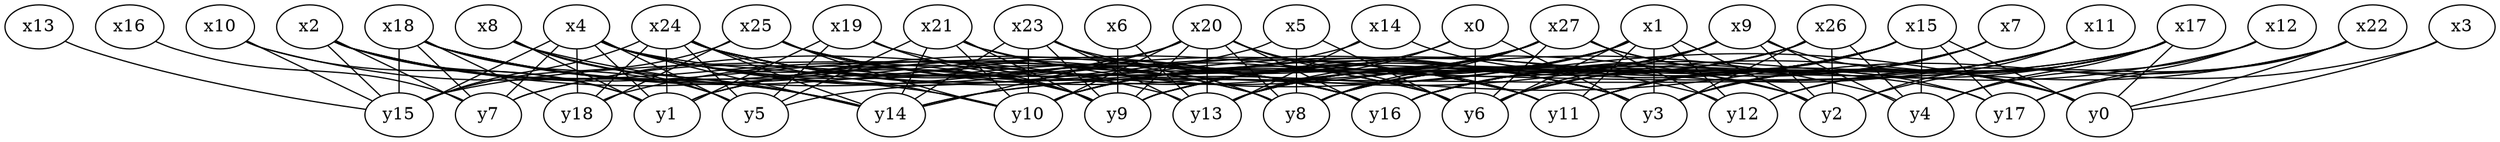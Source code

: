 strict graph grafo_28_19 {
	"x25";
	"x1";
	"x12";
	"x10";
	"x6";
	"x23";
	"x4";
	"x20";
	"x21";
	"x27";
	"x3";
	"x5";
	"x15";
	"x2";
	"x8";
	"x22";
	"x17";
	"x14";
	"x11";
	"x0";
	"x16";
	"x19";
	"x9";
	"x26";
	"x7";
	"x24";
	"x13";
	"x18";
	"y12";
	"y13";
	"y3";
	"y6";
	"y1";
	"y16";
	"y8";
	"y17";
	"y0";
	"y7";
	"y18";
	"y15";
	"y10";
	"y14";
	"y4";
	"y5";
	"y9";
	"y2";
	"y11";

	"x25" -- "y18";
	"x25" -- "y10";
	"x25" -- "y9";
	"x25" -- "y2";
	"x25" -- "y15";
	"x25" -- "y3";
	"x1" -- "y9";
	"x1" -- "y8";
	"x1" -- "y14";
	"x1" -- "y11";
	"x1" -- "y10";
	"x1" -- "y6";
	"x1" -- "y13";
	"x1" -- "y12";
	"x1" -- "y2";
	"x1" -- "y3";
	"x12" -- "y4";
	"x12" -- "y16";
	"x12" -- "y17";
	"x10" -- "y14";
	"x10" -- "y1";
	"x10" -- "y15";
	"x6" -- "y9";
	"x6" -- "y13";
	"x23" -- "y10";
	"x23" -- "y3";
	"x23" -- "y14";
	"x23" -- "y8";
	"x23" -- "y13";
	"x23" -- "y9";
	"x4" -- "y15";
	"x4" -- "y7";
	"x4" -- "y3";
	"x4" -- "y9";
	"x4" -- "y14";
	"x4" -- "y18";
	"x4" -- "y1";
	"x4" -- "y5";
	"x4" -- "y17";
	"x4" -- "y8";
	"x4" -- "y16";
	"x4" -- "y11";
	"x20" -- "y7";
	"x20" -- "y8";
	"x20" -- "y9";
	"x20" -- "y6";
	"x20" -- "y10";
	"x20" -- "y14";
	"x20" -- "y13";
	"x20" -- "y16";
	"x20" -- "y11";
	"x21" -- "y9";
	"x21" -- "y16";
	"x21" -- "y5";
	"x21" -- "y10";
	"x21" -- "y0";
	"x21" -- "y14";
	"x27" -- "y8";
	"x27" -- "y17";
	"x27" -- "y7";
	"x27" -- "y1";
	"x27" -- "y6";
	"x27" -- "y10";
	"x27" -- "y0";
	"x27" -- "y13";
	"x27" -- "y12";
	"x3" -- "y3";
	"x3" -- "y0";
	"x5" -- "y18";
	"x5" -- "y6";
	"x5" -- "y8";
	"x15" -- "y9";
	"x15" -- "y17";
	"x15" -- "y6";
	"x15" -- "y14";
	"x15" -- "y4";
	"x15" -- "y8";
	"x15" -- "y11";
	"x15" -- "y16";
	"x15" -- "y0";
	"x15" -- "y13";
	"x2" -- "y16";
	"x2" -- "y13";
	"x2" -- "y14";
	"x2" -- "y15";
	"x2" -- "y9";
	"x2" -- "y1";
	"x2" -- "y7";
	"x8" -- "y11";
	"x8" -- "y5";
	"x8" -- "y14";
	"x8" -- "y1";
	"x22" -- "y2";
	"x22" -- "y6";
	"x22" -- "y17";
	"x22" -- "y0";
	"x22" -- "y12";
	"x17" -- "y0";
	"x17" -- "y11";
	"x17" -- "y12";
	"x17" -- "y4";
	"x17" -- "y5";
	"x17" -- "y3";
	"x17" -- "y16";
	"x17" -- "y15";
	"x14" -- "y13";
	"x14" -- "y2";
	"x14" -- "y1";
	"x11" -- "y16";
	"x11" -- "y9";
	"x11" -- "y2";
	"x11" -- "y11";
	"x11" -- "y3";
	"x0" -- "y10";
	"x0" -- "y6";
	"x0" -- "y13";
	"x0" -- "y3";
	"x16" -- "y7";
	"x19" -- "y5";
	"x19" -- "y1";
	"x19" -- "y4";
	"x19" -- "y9";
	"x9" -- "y13";
	"x9" -- "y6";
	"x9" -- "y8";
	"x9" -- "y4";
	"x9" -- "y0";
	"x9" -- "y10";
	"x9" -- "y2";
	"x9" -- "y1";
	"x26" -- "y9";
	"x26" -- "y8";
	"x26" -- "y16";
	"x26" -- "y4";
	"x26" -- "y2";
	"x26" -- "y13";
	"x26" -- "y3";
	"x7" -- "y6";
	"x7" -- "y3";
	"x7" -- "y16";
	"x7" -- "y8";
	"x7" -- "y11";
	"x24" -- "y18";
	"x24" -- "y3";
	"x24" -- "y5";
	"x24" -- "y15";
	"x24" -- "y10";
	"x24" -- "y6";
	"x24" -- "y12";
	"x24" -- "y1";
	"x24" -- "y14";
	"x24" -- "y16";
	"x13" -- "y15";
	"x18" -- "y16";
	"x18" -- "y10";
	"x18" -- "y5";
	"x18" -- "y7";
	"x18" -- "y15";
	"x18" -- "y8";
	"x18" -- "y18";
	"x18" -- "y6";
}
